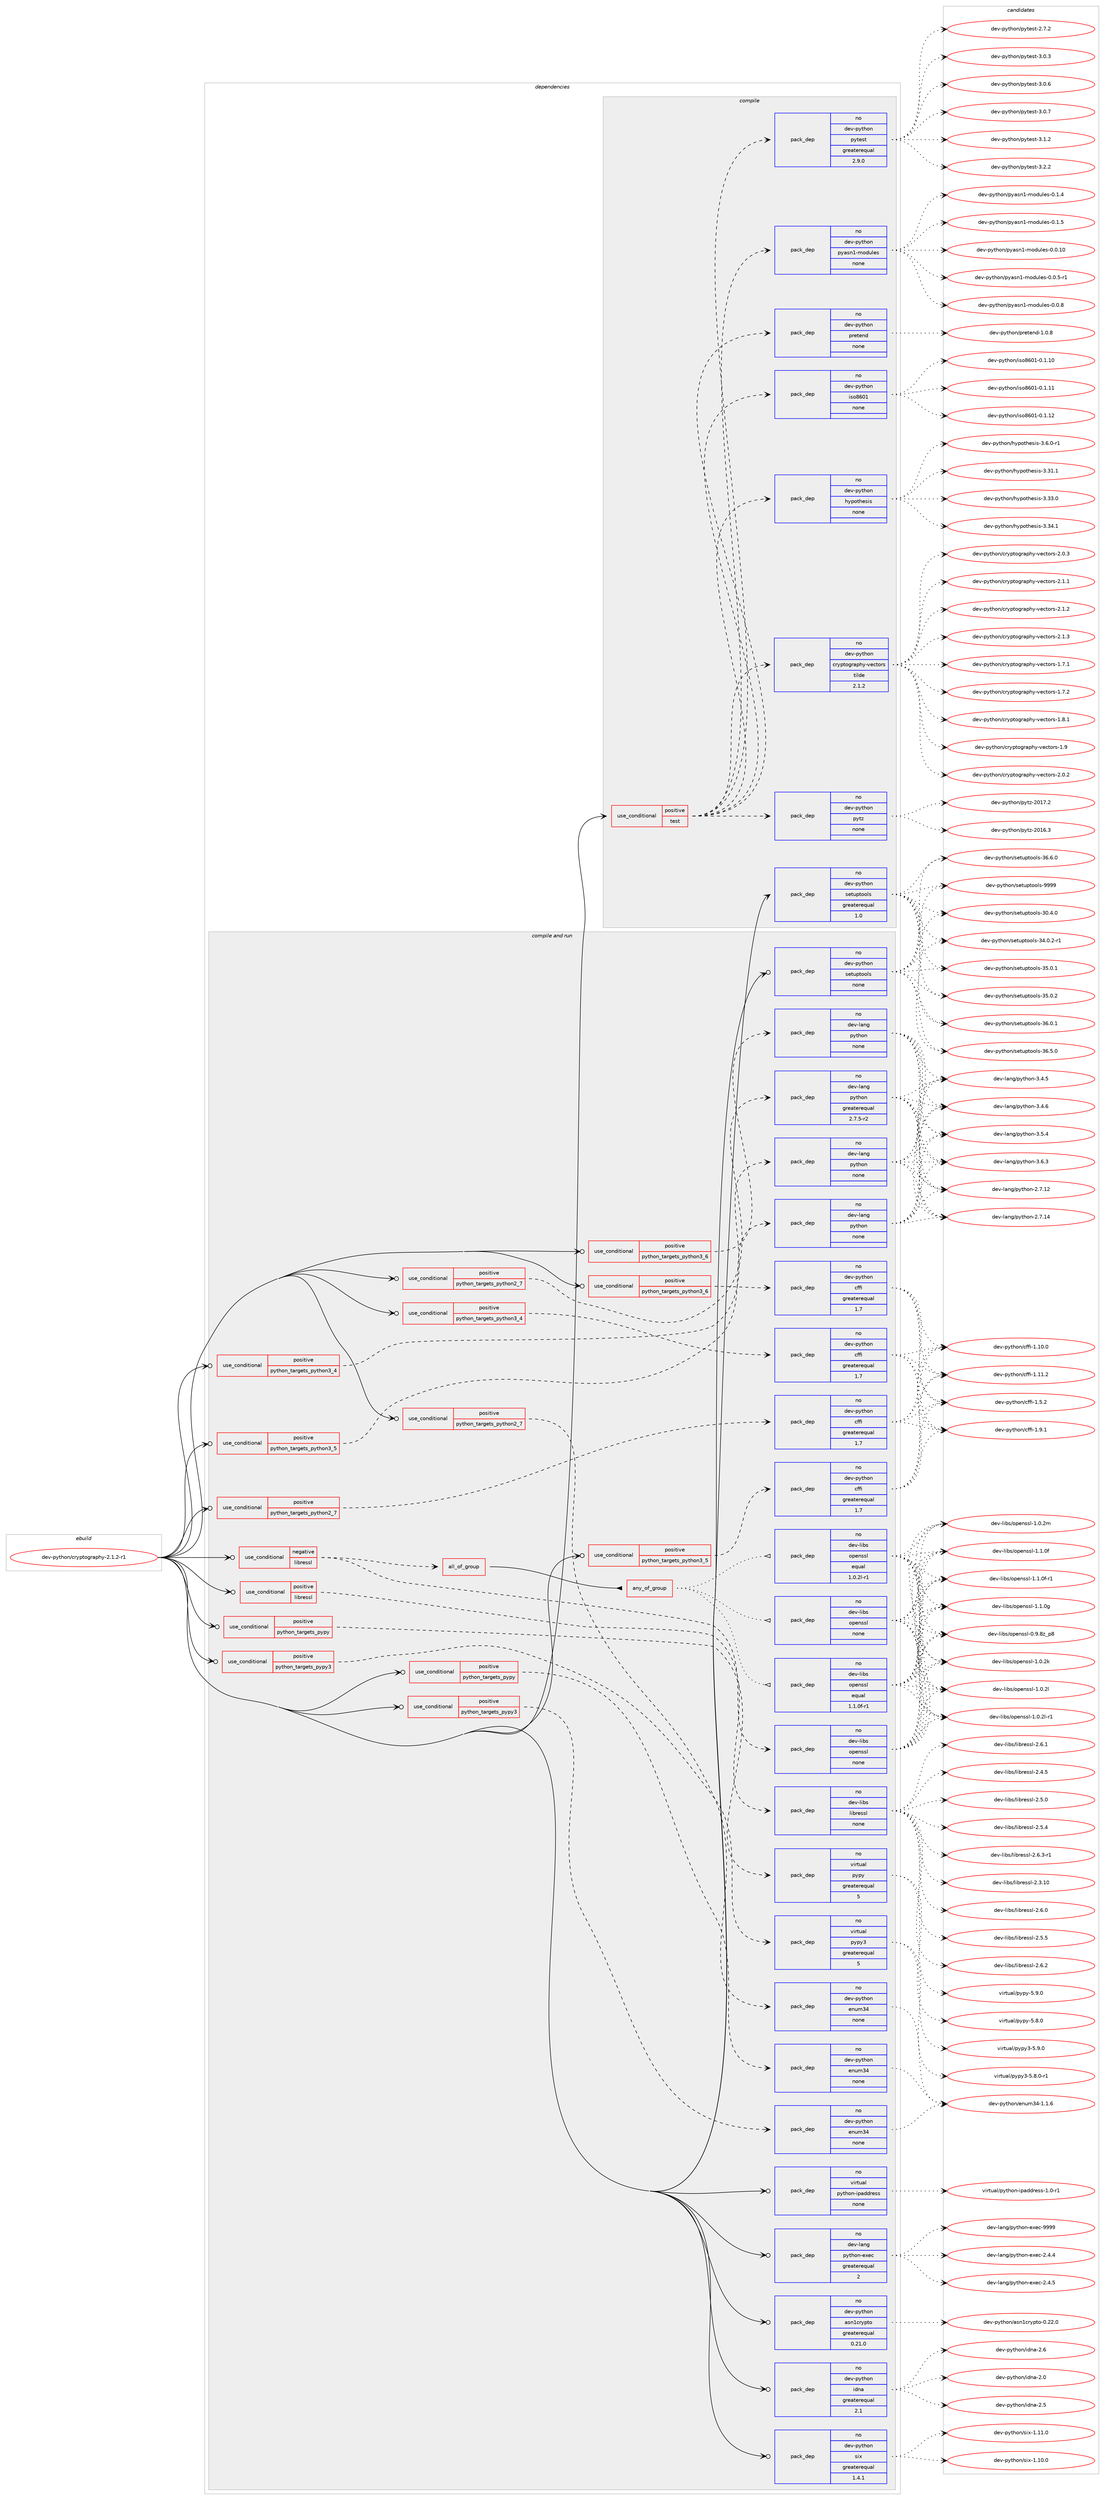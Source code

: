 digraph prolog {

# *************
# Graph options
# *************

newrank=true;
concentrate=true;
compound=true;
graph [rankdir=LR,fontname=Helvetica,fontsize=10,ranksep=1.5];#, ranksep=2.5, nodesep=0.2];
edge  [arrowhead=vee];
node  [fontname=Helvetica,fontsize=10];

# **********
# The ebuild
# **********

subgraph cluster_leftcol {
color=gray;
rank=same;
label=<<i>ebuild</i>>;
id [label="dev-python/cryptography-2.1.2-r1", color=red, width=4, href="../dev-python/cryptography-2.1.2-r1.svg"];
}

# ****************
# The dependencies
# ****************

subgraph cluster_midcol {
color=gray;
label=<<i>dependencies</i>>;
subgraph cluster_compile {
fillcolor="#eeeeee";
style=filled;
label=<<i>compile</i>>;
subgraph cond31151 {
dependency152069 [label=<<TABLE BORDER="0" CELLBORDER="1" CELLSPACING="0" CELLPADDING="4"><TR><TD ROWSPAN="3" CELLPADDING="10">use_conditional</TD></TR><TR><TD>positive</TD></TR><TR><TD>test</TD></TR></TABLE>>, shape=none, color=red];
subgraph pack117092 {
dependency152070 [label=<<TABLE BORDER="0" CELLBORDER="1" CELLSPACING="0" CELLPADDING="4" WIDTH="220"><TR><TD ROWSPAN="6" CELLPADDING="30">pack_dep</TD></TR><TR><TD WIDTH="110">no</TD></TR><TR><TD>dev-python</TD></TR><TR><TD>cryptography-vectors</TD></TR><TR><TD>tilde</TD></TR><TR><TD>2.1.2</TD></TR></TABLE>>, shape=none, color=blue];
}
dependency152069:e -> dependency152070:w [weight=20,style="dashed",arrowhead="vee"];
subgraph pack117093 {
dependency152071 [label=<<TABLE BORDER="0" CELLBORDER="1" CELLSPACING="0" CELLPADDING="4" WIDTH="220"><TR><TD ROWSPAN="6" CELLPADDING="30">pack_dep</TD></TR><TR><TD WIDTH="110">no</TD></TR><TR><TD>dev-python</TD></TR><TR><TD>hypothesis</TD></TR><TR><TD>none</TD></TR><TR><TD></TD></TR></TABLE>>, shape=none, color=blue];
}
dependency152069:e -> dependency152071:w [weight=20,style="dashed",arrowhead="vee"];
subgraph pack117094 {
dependency152072 [label=<<TABLE BORDER="0" CELLBORDER="1" CELLSPACING="0" CELLPADDING="4" WIDTH="220"><TR><TD ROWSPAN="6" CELLPADDING="30">pack_dep</TD></TR><TR><TD WIDTH="110">no</TD></TR><TR><TD>dev-python</TD></TR><TR><TD>iso8601</TD></TR><TR><TD>none</TD></TR><TR><TD></TD></TR></TABLE>>, shape=none, color=blue];
}
dependency152069:e -> dependency152072:w [weight=20,style="dashed",arrowhead="vee"];
subgraph pack117095 {
dependency152073 [label=<<TABLE BORDER="0" CELLBORDER="1" CELLSPACING="0" CELLPADDING="4" WIDTH="220"><TR><TD ROWSPAN="6" CELLPADDING="30">pack_dep</TD></TR><TR><TD WIDTH="110">no</TD></TR><TR><TD>dev-python</TD></TR><TR><TD>pretend</TD></TR><TR><TD>none</TD></TR><TR><TD></TD></TR></TABLE>>, shape=none, color=blue];
}
dependency152069:e -> dependency152073:w [weight=20,style="dashed",arrowhead="vee"];
subgraph pack117096 {
dependency152074 [label=<<TABLE BORDER="0" CELLBORDER="1" CELLSPACING="0" CELLPADDING="4" WIDTH="220"><TR><TD ROWSPAN="6" CELLPADDING="30">pack_dep</TD></TR><TR><TD WIDTH="110">no</TD></TR><TR><TD>dev-python</TD></TR><TR><TD>pyasn1-modules</TD></TR><TR><TD>none</TD></TR><TR><TD></TD></TR></TABLE>>, shape=none, color=blue];
}
dependency152069:e -> dependency152074:w [weight=20,style="dashed",arrowhead="vee"];
subgraph pack117097 {
dependency152075 [label=<<TABLE BORDER="0" CELLBORDER="1" CELLSPACING="0" CELLPADDING="4" WIDTH="220"><TR><TD ROWSPAN="6" CELLPADDING="30">pack_dep</TD></TR><TR><TD WIDTH="110">no</TD></TR><TR><TD>dev-python</TD></TR><TR><TD>pytest</TD></TR><TR><TD>greaterequal</TD></TR><TR><TD>2.9.0</TD></TR></TABLE>>, shape=none, color=blue];
}
dependency152069:e -> dependency152075:w [weight=20,style="dashed",arrowhead="vee"];
subgraph pack117098 {
dependency152076 [label=<<TABLE BORDER="0" CELLBORDER="1" CELLSPACING="0" CELLPADDING="4" WIDTH="220"><TR><TD ROWSPAN="6" CELLPADDING="30">pack_dep</TD></TR><TR><TD WIDTH="110">no</TD></TR><TR><TD>dev-python</TD></TR><TR><TD>pytz</TD></TR><TR><TD>none</TD></TR><TR><TD></TD></TR></TABLE>>, shape=none, color=blue];
}
dependency152069:e -> dependency152076:w [weight=20,style="dashed",arrowhead="vee"];
}
id:e -> dependency152069:w [weight=20,style="solid",arrowhead="vee"];
subgraph pack117099 {
dependency152077 [label=<<TABLE BORDER="0" CELLBORDER="1" CELLSPACING="0" CELLPADDING="4" WIDTH="220"><TR><TD ROWSPAN="6" CELLPADDING="30">pack_dep</TD></TR><TR><TD WIDTH="110">no</TD></TR><TR><TD>dev-python</TD></TR><TR><TD>setuptools</TD></TR><TR><TD>greaterequal</TD></TR><TR><TD>1.0</TD></TR></TABLE>>, shape=none, color=blue];
}
id:e -> dependency152077:w [weight=20,style="solid",arrowhead="vee"];
}
subgraph cluster_compileandrun {
fillcolor="#eeeeee";
style=filled;
label=<<i>compile and run</i>>;
subgraph cond31152 {
dependency152078 [label=<<TABLE BORDER="0" CELLBORDER="1" CELLSPACING="0" CELLPADDING="4"><TR><TD ROWSPAN="3" CELLPADDING="10">use_conditional</TD></TR><TR><TD>negative</TD></TR><TR><TD>libressl</TD></TR></TABLE>>, shape=none, color=red];
subgraph pack117100 {
dependency152079 [label=<<TABLE BORDER="0" CELLBORDER="1" CELLSPACING="0" CELLPADDING="4" WIDTH="220"><TR><TD ROWSPAN="6" CELLPADDING="30">pack_dep</TD></TR><TR><TD WIDTH="110">no</TD></TR><TR><TD>dev-libs</TD></TR><TR><TD>openssl</TD></TR><TR><TD>none</TD></TR><TR><TD></TD></TR></TABLE>>, shape=none, color=blue];
}
dependency152078:e -> dependency152079:w [weight=20,style="dashed",arrowhead="vee"];
subgraph all41 {
dependency152080 [label=<<TABLE BORDER="0" CELLBORDER="1" CELLSPACING="0" CELLPADDING="4"><TR><TD CELLPADDING="10">all_of_group</TD></TR></TABLE>>, shape=none, color=red];subgraph any3788 {
dependency152081 [label=<<TABLE BORDER="0" CELLBORDER="1" CELLSPACING="0" CELLPADDING="4"><TR><TD CELLPADDING="10">any_of_group</TD></TR></TABLE>>, shape=none, color=red];subgraph pack117101 {
dependency152082 [label=<<TABLE BORDER="0" CELLBORDER="1" CELLSPACING="0" CELLPADDING="4" WIDTH="220"><TR><TD ROWSPAN="6" CELLPADDING="30">pack_dep</TD></TR><TR><TD WIDTH="110">no</TD></TR><TR><TD>dev-libs</TD></TR><TR><TD>openssl</TD></TR><TR><TD>none</TD></TR><TR><TD></TD></TR></TABLE>>, shape=none, color=blue];
}
dependency152081:e -> dependency152082:w [weight=20,style="dotted",arrowhead="oinv"];
subgraph pack117102 {
dependency152083 [label=<<TABLE BORDER="0" CELLBORDER="1" CELLSPACING="0" CELLPADDING="4" WIDTH="220"><TR><TD ROWSPAN="6" CELLPADDING="30">pack_dep</TD></TR><TR><TD WIDTH="110">no</TD></TR><TR><TD>dev-libs</TD></TR><TR><TD>openssl</TD></TR><TR><TD>equal</TD></TR><TR><TD>1.0.2l-r1</TD></TR></TABLE>>, shape=none, color=blue];
}
dependency152081:e -> dependency152083:w [weight=20,style="dotted",arrowhead="oinv"];
subgraph pack117103 {
dependency152084 [label=<<TABLE BORDER="0" CELLBORDER="1" CELLSPACING="0" CELLPADDING="4" WIDTH="220"><TR><TD ROWSPAN="6" CELLPADDING="30">pack_dep</TD></TR><TR><TD WIDTH="110">no</TD></TR><TR><TD>dev-libs</TD></TR><TR><TD>openssl</TD></TR><TR><TD>equal</TD></TR><TR><TD>1.1.0f-r1</TD></TR></TABLE>>, shape=none, color=blue];
}
dependency152081:e -> dependency152084:w [weight=20,style="dotted",arrowhead="oinv"];
}
dependency152080:e -> dependency152081:w [weight=20,style="solid",arrowhead="inv"];
}
dependency152078:e -> dependency152080:w [weight=20,style="dashed",arrowhead="vee"];
}
id:e -> dependency152078:w [weight=20,style="solid",arrowhead="odotvee"];
subgraph cond31153 {
dependency152085 [label=<<TABLE BORDER="0" CELLBORDER="1" CELLSPACING="0" CELLPADDING="4"><TR><TD ROWSPAN="3" CELLPADDING="10">use_conditional</TD></TR><TR><TD>positive</TD></TR><TR><TD>libressl</TD></TR></TABLE>>, shape=none, color=red];
subgraph pack117104 {
dependency152086 [label=<<TABLE BORDER="0" CELLBORDER="1" CELLSPACING="0" CELLPADDING="4" WIDTH="220"><TR><TD ROWSPAN="6" CELLPADDING="30">pack_dep</TD></TR><TR><TD WIDTH="110">no</TD></TR><TR><TD>dev-libs</TD></TR><TR><TD>libressl</TD></TR><TR><TD>none</TD></TR><TR><TD></TD></TR></TABLE>>, shape=none, color=blue];
}
dependency152085:e -> dependency152086:w [weight=20,style="dashed",arrowhead="vee"];
}
id:e -> dependency152085:w [weight=20,style="solid",arrowhead="odotvee"];
subgraph cond31154 {
dependency152087 [label=<<TABLE BORDER="0" CELLBORDER="1" CELLSPACING="0" CELLPADDING="4"><TR><TD ROWSPAN="3" CELLPADDING="10">use_conditional</TD></TR><TR><TD>positive</TD></TR><TR><TD>python_targets_pypy</TD></TR></TABLE>>, shape=none, color=red];
subgraph pack117105 {
dependency152088 [label=<<TABLE BORDER="0" CELLBORDER="1" CELLSPACING="0" CELLPADDING="4" WIDTH="220"><TR><TD ROWSPAN="6" CELLPADDING="30">pack_dep</TD></TR><TR><TD WIDTH="110">no</TD></TR><TR><TD>dev-python</TD></TR><TR><TD>enum34</TD></TR><TR><TD>none</TD></TR><TR><TD></TD></TR></TABLE>>, shape=none, color=blue];
}
dependency152087:e -> dependency152088:w [weight=20,style="dashed",arrowhead="vee"];
}
id:e -> dependency152087:w [weight=20,style="solid",arrowhead="odotvee"];
subgraph cond31155 {
dependency152089 [label=<<TABLE BORDER="0" CELLBORDER="1" CELLSPACING="0" CELLPADDING="4"><TR><TD ROWSPAN="3" CELLPADDING="10">use_conditional</TD></TR><TR><TD>positive</TD></TR><TR><TD>python_targets_pypy</TD></TR></TABLE>>, shape=none, color=red];
subgraph pack117106 {
dependency152090 [label=<<TABLE BORDER="0" CELLBORDER="1" CELLSPACING="0" CELLPADDING="4" WIDTH="220"><TR><TD ROWSPAN="6" CELLPADDING="30">pack_dep</TD></TR><TR><TD WIDTH="110">no</TD></TR><TR><TD>virtual</TD></TR><TR><TD>pypy</TD></TR><TR><TD>greaterequal</TD></TR><TR><TD>5</TD></TR></TABLE>>, shape=none, color=blue];
}
dependency152089:e -> dependency152090:w [weight=20,style="dashed",arrowhead="vee"];
}
id:e -> dependency152089:w [weight=20,style="solid",arrowhead="odotvee"];
subgraph cond31156 {
dependency152091 [label=<<TABLE BORDER="0" CELLBORDER="1" CELLSPACING="0" CELLPADDING="4"><TR><TD ROWSPAN="3" CELLPADDING="10">use_conditional</TD></TR><TR><TD>positive</TD></TR><TR><TD>python_targets_pypy3</TD></TR></TABLE>>, shape=none, color=red];
subgraph pack117107 {
dependency152092 [label=<<TABLE BORDER="0" CELLBORDER="1" CELLSPACING="0" CELLPADDING="4" WIDTH="220"><TR><TD ROWSPAN="6" CELLPADDING="30">pack_dep</TD></TR><TR><TD WIDTH="110">no</TD></TR><TR><TD>dev-python</TD></TR><TR><TD>enum34</TD></TR><TR><TD>none</TD></TR><TR><TD></TD></TR></TABLE>>, shape=none, color=blue];
}
dependency152091:e -> dependency152092:w [weight=20,style="dashed",arrowhead="vee"];
}
id:e -> dependency152091:w [weight=20,style="solid",arrowhead="odotvee"];
subgraph cond31157 {
dependency152093 [label=<<TABLE BORDER="0" CELLBORDER="1" CELLSPACING="0" CELLPADDING="4"><TR><TD ROWSPAN="3" CELLPADDING="10">use_conditional</TD></TR><TR><TD>positive</TD></TR><TR><TD>python_targets_pypy3</TD></TR></TABLE>>, shape=none, color=red];
subgraph pack117108 {
dependency152094 [label=<<TABLE BORDER="0" CELLBORDER="1" CELLSPACING="0" CELLPADDING="4" WIDTH="220"><TR><TD ROWSPAN="6" CELLPADDING="30">pack_dep</TD></TR><TR><TD WIDTH="110">no</TD></TR><TR><TD>virtual</TD></TR><TR><TD>pypy3</TD></TR><TR><TD>greaterequal</TD></TR><TR><TD>5</TD></TR></TABLE>>, shape=none, color=blue];
}
dependency152093:e -> dependency152094:w [weight=20,style="dashed",arrowhead="vee"];
}
id:e -> dependency152093:w [weight=20,style="solid",arrowhead="odotvee"];
subgraph cond31158 {
dependency152095 [label=<<TABLE BORDER="0" CELLBORDER="1" CELLSPACING="0" CELLPADDING="4"><TR><TD ROWSPAN="3" CELLPADDING="10">use_conditional</TD></TR><TR><TD>positive</TD></TR><TR><TD>python_targets_python2_7</TD></TR></TABLE>>, shape=none, color=red];
subgraph pack117109 {
dependency152096 [label=<<TABLE BORDER="0" CELLBORDER="1" CELLSPACING="0" CELLPADDING="4" WIDTH="220"><TR><TD ROWSPAN="6" CELLPADDING="30">pack_dep</TD></TR><TR><TD WIDTH="110">no</TD></TR><TR><TD>dev-lang</TD></TR><TR><TD>python</TD></TR><TR><TD>greaterequal</TD></TR><TR><TD>2.7.5-r2</TD></TR></TABLE>>, shape=none, color=blue];
}
dependency152095:e -> dependency152096:w [weight=20,style="dashed",arrowhead="vee"];
}
id:e -> dependency152095:w [weight=20,style="solid",arrowhead="odotvee"];
subgraph cond31159 {
dependency152097 [label=<<TABLE BORDER="0" CELLBORDER="1" CELLSPACING="0" CELLPADDING="4"><TR><TD ROWSPAN="3" CELLPADDING="10">use_conditional</TD></TR><TR><TD>positive</TD></TR><TR><TD>python_targets_python2_7</TD></TR></TABLE>>, shape=none, color=red];
subgraph pack117110 {
dependency152098 [label=<<TABLE BORDER="0" CELLBORDER="1" CELLSPACING="0" CELLPADDING="4" WIDTH="220"><TR><TD ROWSPAN="6" CELLPADDING="30">pack_dep</TD></TR><TR><TD WIDTH="110">no</TD></TR><TR><TD>dev-python</TD></TR><TR><TD>cffi</TD></TR><TR><TD>greaterequal</TD></TR><TR><TD>1.7</TD></TR></TABLE>>, shape=none, color=blue];
}
dependency152097:e -> dependency152098:w [weight=20,style="dashed",arrowhead="vee"];
}
id:e -> dependency152097:w [weight=20,style="solid",arrowhead="odotvee"];
subgraph cond31160 {
dependency152099 [label=<<TABLE BORDER="0" CELLBORDER="1" CELLSPACING="0" CELLPADDING="4"><TR><TD ROWSPAN="3" CELLPADDING="10">use_conditional</TD></TR><TR><TD>positive</TD></TR><TR><TD>python_targets_python2_7</TD></TR></TABLE>>, shape=none, color=red];
subgraph pack117111 {
dependency152100 [label=<<TABLE BORDER="0" CELLBORDER="1" CELLSPACING="0" CELLPADDING="4" WIDTH="220"><TR><TD ROWSPAN="6" CELLPADDING="30">pack_dep</TD></TR><TR><TD WIDTH="110">no</TD></TR><TR><TD>dev-python</TD></TR><TR><TD>enum34</TD></TR><TR><TD>none</TD></TR><TR><TD></TD></TR></TABLE>>, shape=none, color=blue];
}
dependency152099:e -> dependency152100:w [weight=20,style="dashed",arrowhead="vee"];
}
id:e -> dependency152099:w [weight=20,style="solid",arrowhead="odotvee"];
subgraph cond31161 {
dependency152101 [label=<<TABLE BORDER="0" CELLBORDER="1" CELLSPACING="0" CELLPADDING="4"><TR><TD ROWSPAN="3" CELLPADDING="10">use_conditional</TD></TR><TR><TD>positive</TD></TR><TR><TD>python_targets_python3_4</TD></TR></TABLE>>, shape=none, color=red];
subgraph pack117112 {
dependency152102 [label=<<TABLE BORDER="0" CELLBORDER="1" CELLSPACING="0" CELLPADDING="4" WIDTH="220"><TR><TD ROWSPAN="6" CELLPADDING="30">pack_dep</TD></TR><TR><TD WIDTH="110">no</TD></TR><TR><TD>dev-lang</TD></TR><TR><TD>python</TD></TR><TR><TD>none</TD></TR><TR><TD></TD></TR></TABLE>>, shape=none, color=blue];
}
dependency152101:e -> dependency152102:w [weight=20,style="dashed",arrowhead="vee"];
}
id:e -> dependency152101:w [weight=20,style="solid",arrowhead="odotvee"];
subgraph cond31162 {
dependency152103 [label=<<TABLE BORDER="0" CELLBORDER="1" CELLSPACING="0" CELLPADDING="4"><TR><TD ROWSPAN="3" CELLPADDING="10">use_conditional</TD></TR><TR><TD>positive</TD></TR><TR><TD>python_targets_python3_4</TD></TR></TABLE>>, shape=none, color=red];
subgraph pack117113 {
dependency152104 [label=<<TABLE BORDER="0" CELLBORDER="1" CELLSPACING="0" CELLPADDING="4" WIDTH="220"><TR><TD ROWSPAN="6" CELLPADDING="30">pack_dep</TD></TR><TR><TD WIDTH="110">no</TD></TR><TR><TD>dev-python</TD></TR><TR><TD>cffi</TD></TR><TR><TD>greaterequal</TD></TR><TR><TD>1.7</TD></TR></TABLE>>, shape=none, color=blue];
}
dependency152103:e -> dependency152104:w [weight=20,style="dashed",arrowhead="vee"];
}
id:e -> dependency152103:w [weight=20,style="solid",arrowhead="odotvee"];
subgraph cond31163 {
dependency152105 [label=<<TABLE BORDER="0" CELLBORDER="1" CELLSPACING="0" CELLPADDING="4"><TR><TD ROWSPAN="3" CELLPADDING="10">use_conditional</TD></TR><TR><TD>positive</TD></TR><TR><TD>python_targets_python3_5</TD></TR></TABLE>>, shape=none, color=red];
subgraph pack117114 {
dependency152106 [label=<<TABLE BORDER="0" CELLBORDER="1" CELLSPACING="0" CELLPADDING="4" WIDTH="220"><TR><TD ROWSPAN="6" CELLPADDING="30">pack_dep</TD></TR><TR><TD WIDTH="110">no</TD></TR><TR><TD>dev-lang</TD></TR><TR><TD>python</TD></TR><TR><TD>none</TD></TR><TR><TD></TD></TR></TABLE>>, shape=none, color=blue];
}
dependency152105:e -> dependency152106:w [weight=20,style="dashed",arrowhead="vee"];
}
id:e -> dependency152105:w [weight=20,style="solid",arrowhead="odotvee"];
subgraph cond31164 {
dependency152107 [label=<<TABLE BORDER="0" CELLBORDER="1" CELLSPACING="0" CELLPADDING="4"><TR><TD ROWSPAN="3" CELLPADDING="10">use_conditional</TD></TR><TR><TD>positive</TD></TR><TR><TD>python_targets_python3_5</TD></TR></TABLE>>, shape=none, color=red];
subgraph pack117115 {
dependency152108 [label=<<TABLE BORDER="0" CELLBORDER="1" CELLSPACING="0" CELLPADDING="4" WIDTH="220"><TR><TD ROWSPAN="6" CELLPADDING="30">pack_dep</TD></TR><TR><TD WIDTH="110">no</TD></TR><TR><TD>dev-python</TD></TR><TR><TD>cffi</TD></TR><TR><TD>greaterequal</TD></TR><TR><TD>1.7</TD></TR></TABLE>>, shape=none, color=blue];
}
dependency152107:e -> dependency152108:w [weight=20,style="dashed",arrowhead="vee"];
}
id:e -> dependency152107:w [weight=20,style="solid",arrowhead="odotvee"];
subgraph cond31165 {
dependency152109 [label=<<TABLE BORDER="0" CELLBORDER="1" CELLSPACING="0" CELLPADDING="4"><TR><TD ROWSPAN="3" CELLPADDING="10">use_conditional</TD></TR><TR><TD>positive</TD></TR><TR><TD>python_targets_python3_6</TD></TR></TABLE>>, shape=none, color=red];
subgraph pack117116 {
dependency152110 [label=<<TABLE BORDER="0" CELLBORDER="1" CELLSPACING="0" CELLPADDING="4" WIDTH="220"><TR><TD ROWSPAN="6" CELLPADDING="30">pack_dep</TD></TR><TR><TD WIDTH="110">no</TD></TR><TR><TD>dev-lang</TD></TR><TR><TD>python</TD></TR><TR><TD>none</TD></TR><TR><TD></TD></TR></TABLE>>, shape=none, color=blue];
}
dependency152109:e -> dependency152110:w [weight=20,style="dashed",arrowhead="vee"];
}
id:e -> dependency152109:w [weight=20,style="solid",arrowhead="odotvee"];
subgraph cond31166 {
dependency152111 [label=<<TABLE BORDER="0" CELLBORDER="1" CELLSPACING="0" CELLPADDING="4"><TR><TD ROWSPAN="3" CELLPADDING="10">use_conditional</TD></TR><TR><TD>positive</TD></TR><TR><TD>python_targets_python3_6</TD></TR></TABLE>>, shape=none, color=red];
subgraph pack117117 {
dependency152112 [label=<<TABLE BORDER="0" CELLBORDER="1" CELLSPACING="0" CELLPADDING="4" WIDTH="220"><TR><TD ROWSPAN="6" CELLPADDING="30">pack_dep</TD></TR><TR><TD WIDTH="110">no</TD></TR><TR><TD>dev-python</TD></TR><TR><TD>cffi</TD></TR><TR><TD>greaterequal</TD></TR><TR><TD>1.7</TD></TR></TABLE>>, shape=none, color=blue];
}
dependency152111:e -> dependency152112:w [weight=20,style="dashed",arrowhead="vee"];
}
id:e -> dependency152111:w [weight=20,style="solid",arrowhead="odotvee"];
subgraph pack117118 {
dependency152113 [label=<<TABLE BORDER="0" CELLBORDER="1" CELLSPACING="0" CELLPADDING="4" WIDTH="220"><TR><TD ROWSPAN="6" CELLPADDING="30">pack_dep</TD></TR><TR><TD WIDTH="110">no</TD></TR><TR><TD>dev-lang</TD></TR><TR><TD>python-exec</TD></TR><TR><TD>greaterequal</TD></TR><TR><TD>2</TD></TR></TABLE>>, shape=none, color=blue];
}
id:e -> dependency152113:w [weight=20,style="solid",arrowhead="odotvee"];
subgraph pack117119 {
dependency152114 [label=<<TABLE BORDER="0" CELLBORDER="1" CELLSPACING="0" CELLPADDING="4" WIDTH="220"><TR><TD ROWSPAN="6" CELLPADDING="30">pack_dep</TD></TR><TR><TD WIDTH="110">no</TD></TR><TR><TD>dev-python</TD></TR><TR><TD>asn1crypto</TD></TR><TR><TD>greaterequal</TD></TR><TR><TD>0.21.0</TD></TR></TABLE>>, shape=none, color=blue];
}
id:e -> dependency152114:w [weight=20,style="solid",arrowhead="odotvee"];
subgraph pack117120 {
dependency152115 [label=<<TABLE BORDER="0" CELLBORDER="1" CELLSPACING="0" CELLPADDING="4" WIDTH="220"><TR><TD ROWSPAN="6" CELLPADDING="30">pack_dep</TD></TR><TR><TD WIDTH="110">no</TD></TR><TR><TD>dev-python</TD></TR><TR><TD>idna</TD></TR><TR><TD>greaterequal</TD></TR><TR><TD>2.1</TD></TR></TABLE>>, shape=none, color=blue];
}
id:e -> dependency152115:w [weight=20,style="solid",arrowhead="odotvee"];
subgraph pack117121 {
dependency152116 [label=<<TABLE BORDER="0" CELLBORDER="1" CELLSPACING="0" CELLPADDING="4" WIDTH="220"><TR><TD ROWSPAN="6" CELLPADDING="30">pack_dep</TD></TR><TR><TD WIDTH="110">no</TD></TR><TR><TD>dev-python</TD></TR><TR><TD>setuptools</TD></TR><TR><TD>none</TD></TR><TR><TD></TD></TR></TABLE>>, shape=none, color=blue];
}
id:e -> dependency152116:w [weight=20,style="solid",arrowhead="odotvee"];
subgraph pack117122 {
dependency152117 [label=<<TABLE BORDER="0" CELLBORDER="1" CELLSPACING="0" CELLPADDING="4" WIDTH="220"><TR><TD ROWSPAN="6" CELLPADDING="30">pack_dep</TD></TR><TR><TD WIDTH="110">no</TD></TR><TR><TD>dev-python</TD></TR><TR><TD>six</TD></TR><TR><TD>greaterequal</TD></TR><TR><TD>1.4.1</TD></TR></TABLE>>, shape=none, color=blue];
}
id:e -> dependency152117:w [weight=20,style="solid",arrowhead="odotvee"];
subgraph pack117123 {
dependency152118 [label=<<TABLE BORDER="0" CELLBORDER="1" CELLSPACING="0" CELLPADDING="4" WIDTH="220"><TR><TD ROWSPAN="6" CELLPADDING="30">pack_dep</TD></TR><TR><TD WIDTH="110">no</TD></TR><TR><TD>virtual</TD></TR><TR><TD>python-ipaddress</TD></TR><TR><TD>none</TD></TR><TR><TD></TD></TR></TABLE>>, shape=none, color=blue];
}
id:e -> dependency152118:w [weight=20,style="solid",arrowhead="odotvee"];
}
subgraph cluster_run {
fillcolor="#eeeeee";
style=filled;
label=<<i>run</i>>;
}
}

# **************
# The candidates
# **************

subgraph cluster_choices {
rank=same;
color=gray;
label=<<i>candidates</i>>;

subgraph choice117092 {
color=black;
nodesep=1;
choice100101118451121211161041111104799114121112116111103114971121041214511810199116111114115454946554649 [label="dev-python/cryptography-vectors-1.7.1", color=red, width=4,href="../dev-python/cryptography-vectors-1.7.1.svg"];
choice100101118451121211161041111104799114121112116111103114971121041214511810199116111114115454946554650 [label="dev-python/cryptography-vectors-1.7.2", color=red, width=4,href="../dev-python/cryptography-vectors-1.7.2.svg"];
choice100101118451121211161041111104799114121112116111103114971121041214511810199116111114115454946564649 [label="dev-python/cryptography-vectors-1.8.1", color=red, width=4,href="../dev-python/cryptography-vectors-1.8.1.svg"];
choice10010111845112121116104111110479911412111211611110311497112104121451181019911611111411545494657 [label="dev-python/cryptography-vectors-1.9", color=red, width=4,href="../dev-python/cryptography-vectors-1.9.svg"];
choice100101118451121211161041111104799114121112116111103114971121041214511810199116111114115455046484650 [label="dev-python/cryptography-vectors-2.0.2", color=red, width=4,href="../dev-python/cryptography-vectors-2.0.2.svg"];
choice100101118451121211161041111104799114121112116111103114971121041214511810199116111114115455046484651 [label="dev-python/cryptography-vectors-2.0.3", color=red, width=4,href="../dev-python/cryptography-vectors-2.0.3.svg"];
choice100101118451121211161041111104799114121112116111103114971121041214511810199116111114115455046494649 [label="dev-python/cryptography-vectors-2.1.1", color=red, width=4,href="../dev-python/cryptography-vectors-2.1.1.svg"];
choice100101118451121211161041111104799114121112116111103114971121041214511810199116111114115455046494650 [label="dev-python/cryptography-vectors-2.1.2", color=red, width=4,href="../dev-python/cryptography-vectors-2.1.2.svg"];
choice100101118451121211161041111104799114121112116111103114971121041214511810199116111114115455046494651 [label="dev-python/cryptography-vectors-2.1.3", color=red, width=4,href="../dev-python/cryptography-vectors-2.1.3.svg"];
dependency152070:e -> choice100101118451121211161041111104799114121112116111103114971121041214511810199116111114115454946554649:w [style=dotted,weight="100"];
dependency152070:e -> choice100101118451121211161041111104799114121112116111103114971121041214511810199116111114115454946554650:w [style=dotted,weight="100"];
dependency152070:e -> choice100101118451121211161041111104799114121112116111103114971121041214511810199116111114115454946564649:w [style=dotted,weight="100"];
dependency152070:e -> choice10010111845112121116104111110479911412111211611110311497112104121451181019911611111411545494657:w [style=dotted,weight="100"];
dependency152070:e -> choice100101118451121211161041111104799114121112116111103114971121041214511810199116111114115455046484650:w [style=dotted,weight="100"];
dependency152070:e -> choice100101118451121211161041111104799114121112116111103114971121041214511810199116111114115455046484651:w [style=dotted,weight="100"];
dependency152070:e -> choice100101118451121211161041111104799114121112116111103114971121041214511810199116111114115455046494649:w [style=dotted,weight="100"];
dependency152070:e -> choice100101118451121211161041111104799114121112116111103114971121041214511810199116111114115455046494650:w [style=dotted,weight="100"];
dependency152070:e -> choice100101118451121211161041111104799114121112116111103114971121041214511810199116111114115455046494651:w [style=dotted,weight="100"];
}
subgraph choice117093 {
color=black;
nodesep=1;
choice100101118451121211161041111104710412111211111610410111510511545514651494649 [label="dev-python/hypothesis-3.31.1", color=red, width=4,href="../dev-python/hypothesis-3.31.1.svg"];
choice100101118451121211161041111104710412111211111610410111510511545514651514648 [label="dev-python/hypothesis-3.33.0", color=red, width=4,href="../dev-python/hypothesis-3.33.0.svg"];
choice100101118451121211161041111104710412111211111610410111510511545514651524649 [label="dev-python/hypothesis-3.34.1", color=red, width=4,href="../dev-python/hypothesis-3.34.1.svg"];
choice10010111845112121116104111110471041211121111161041011151051154551465446484511449 [label="dev-python/hypothesis-3.6.0-r1", color=red, width=4,href="../dev-python/hypothesis-3.6.0-r1.svg"];
dependency152071:e -> choice100101118451121211161041111104710412111211111610410111510511545514651494649:w [style=dotted,weight="100"];
dependency152071:e -> choice100101118451121211161041111104710412111211111610410111510511545514651514648:w [style=dotted,weight="100"];
dependency152071:e -> choice100101118451121211161041111104710412111211111610410111510511545514651524649:w [style=dotted,weight="100"];
dependency152071:e -> choice10010111845112121116104111110471041211121111161041011151051154551465446484511449:w [style=dotted,weight="100"];
}
subgraph choice117094 {
color=black;
nodesep=1;
choice10010111845112121116104111110471051151115654484945484649464948 [label="dev-python/iso8601-0.1.10", color=red, width=4,href="../dev-python/iso8601-0.1.10.svg"];
choice10010111845112121116104111110471051151115654484945484649464949 [label="dev-python/iso8601-0.1.11", color=red, width=4,href="../dev-python/iso8601-0.1.11.svg"];
choice10010111845112121116104111110471051151115654484945484649464950 [label="dev-python/iso8601-0.1.12", color=red, width=4,href="../dev-python/iso8601-0.1.12.svg"];
dependency152072:e -> choice10010111845112121116104111110471051151115654484945484649464948:w [style=dotted,weight="100"];
dependency152072:e -> choice10010111845112121116104111110471051151115654484945484649464949:w [style=dotted,weight="100"];
dependency152072:e -> choice10010111845112121116104111110471051151115654484945484649464950:w [style=dotted,weight="100"];
}
subgraph choice117095 {
color=black;
nodesep=1;
choice1001011184511212111610411111047112114101116101110100454946484656 [label="dev-python/pretend-1.0.8", color=red, width=4,href="../dev-python/pretend-1.0.8.svg"];
dependency152073:e -> choice1001011184511212111610411111047112114101116101110100454946484656:w [style=dotted,weight="100"];
}
subgraph choice117096 {
color=black;
nodesep=1;
choice100101118451121211161041111104711212197115110494510911110011710810111545484648464948 [label="dev-python/pyasn1-modules-0.0.10", color=red, width=4,href="../dev-python/pyasn1-modules-0.0.10.svg"];
choice10010111845112121116104111110471121219711511049451091111001171081011154548464846534511449 [label="dev-python/pyasn1-modules-0.0.5-r1", color=red, width=4,href="../dev-python/pyasn1-modules-0.0.5-r1.svg"];
choice1001011184511212111610411111047112121971151104945109111100117108101115454846484656 [label="dev-python/pyasn1-modules-0.0.8", color=red, width=4,href="../dev-python/pyasn1-modules-0.0.8.svg"];
choice1001011184511212111610411111047112121971151104945109111100117108101115454846494652 [label="dev-python/pyasn1-modules-0.1.4", color=red, width=4,href="../dev-python/pyasn1-modules-0.1.4.svg"];
choice1001011184511212111610411111047112121971151104945109111100117108101115454846494653 [label="dev-python/pyasn1-modules-0.1.5", color=red, width=4,href="../dev-python/pyasn1-modules-0.1.5.svg"];
dependency152074:e -> choice100101118451121211161041111104711212197115110494510911110011710810111545484648464948:w [style=dotted,weight="100"];
dependency152074:e -> choice10010111845112121116104111110471121219711511049451091111001171081011154548464846534511449:w [style=dotted,weight="100"];
dependency152074:e -> choice1001011184511212111610411111047112121971151104945109111100117108101115454846484656:w [style=dotted,weight="100"];
dependency152074:e -> choice1001011184511212111610411111047112121971151104945109111100117108101115454846494652:w [style=dotted,weight="100"];
dependency152074:e -> choice1001011184511212111610411111047112121971151104945109111100117108101115454846494653:w [style=dotted,weight="100"];
}
subgraph choice117097 {
color=black;
nodesep=1;
choice1001011184511212111610411111047112121116101115116455046554650 [label="dev-python/pytest-2.7.2", color=red, width=4,href="../dev-python/pytest-2.7.2.svg"];
choice1001011184511212111610411111047112121116101115116455146484651 [label="dev-python/pytest-3.0.3", color=red, width=4,href="../dev-python/pytest-3.0.3.svg"];
choice1001011184511212111610411111047112121116101115116455146484654 [label="dev-python/pytest-3.0.6", color=red, width=4,href="../dev-python/pytest-3.0.6.svg"];
choice1001011184511212111610411111047112121116101115116455146484655 [label="dev-python/pytest-3.0.7", color=red, width=4,href="../dev-python/pytest-3.0.7.svg"];
choice1001011184511212111610411111047112121116101115116455146494650 [label="dev-python/pytest-3.1.2", color=red, width=4,href="../dev-python/pytest-3.1.2.svg"];
choice1001011184511212111610411111047112121116101115116455146504650 [label="dev-python/pytest-3.2.2", color=red, width=4,href="../dev-python/pytest-3.2.2.svg"];
dependency152075:e -> choice1001011184511212111610411111047112121116101115116455046554650:w [style=dotted,weight="100"];
dependency152075:e -> choice1001011184511212111610411111047112121116101115116455146484651:w [style=dotted,weight="100"];
dependency152075:e -> choice1001011184511212111610411111047112121116101115116455146484654:w [style=dotted,weight="100"];
dependency152075:e -> choice1001011184511212111610411111047112121116101115116455146484655:w [style=dotted,weight="100"];
dependency152075:e -> choice1001011184511212111610411111047112121116101115116455146494650:w [style=dotted,weight="100"];
dependency152075:e -> choice1001011184511212111610411111047112121116101115116455146504650:w [style=dotted,weight="100"];
}
subgraph choice117098 {
color=black;
nodesep=1;
choice100101118451121211161041111104711212111612245504849544651 [label="dev-python/pytz-2016.3", color=red, width=4,href="../dev-python/pytz-2016.3.svg"];
choice100101118451121211161041111104711212111612245504849554650 [label="dev-python/pytz-2017.2", color=red, width=4,href="../dev-python/pytz-2017.2.svg"];
dependency152076:e -> choice100101118451121211161041111104711212111612245504849544651:w [style=dotted,weight="100"];
dependency152076:e -> choice100101118451121211161041111104711212111612245504849554650:w [style=dotted,weight="100"];
}
subgraph choice117099 {
color=black;
nodesep=1;
choice100101118451121211161041111104711510111611711211611111110811545514846524648 [label="dev-python/setuptools-30.4.0", color=red, width=4,href="../dev-python/setuptools-30.4.0.svg"];
choice1001011184511212111610411111047115101116117112116111111108115455152464846504511449 [label="dev-python/setuptools-34.0.2-r1", color=red, width=4,href="../dev-python/setuptools-34.0.2-r1.svg"];
choice100101118451121211161041111104711510111611711211611111110811545515346484649 [label="dev-python/setuptools-35.0.1", color=red, width=4,href="../dev-python/setuptools-35.0.1.svg"];
choice100101118451121211161041111104711510111611711211611111110811545515346484650 [label="dev-python/setuptools-35.0.2", color=red, width=4,href="../dev-python/setuptools-35.0.2.svg"];
choice100101118451121211161041111104711510111611711211611111110811545515446484649 [label="dev-python/setuptools-36.0.1", color=red, width=4,href="../dev-python/setuptools-36.0.1.svg"];
choice100101118451121211161041111104711510111611711211611111110811545515446534648 [label="dev-python/setuptools-36.5.0", color=red, width=4,href="../dev-python/setuptools-36.5.0.svg"];
choice100101118451121211161041111104711510111611711211611111110811545515446544648 [label="dev-python/setuptools-36.6.0", color=red, width=4,href="../dev-python/setuptools-36.6.0.svg"];
choice10010111845112121116104111110471151011161171121161111111081154557575757 [label="dev-python/setuptools-9999", color=red, width=4,href="../dev-python/setuptools-9999.svg"];
dependency152077:e -> choice100101118451121211161041111104711510111611711211611111110811545514846524648:w [style=dotted,weight="100"];
dependency152077:e -> choice1001011184511212111610411111047115101116117112116111111108115455152464846504511449:w [style=dotted,weight="100"];
dependency152077:e -> choice100101118451121211161041111104711510111611711211611111110811545515346484649:w [style=dotted,weight="100"];
dependency152077:e -> choice100101118451121211161041111104711510111611711211611111110811545515346484650:w [style=dotted,weight="100"];
dependency152077:e -> choice100101118451121211161041111104711510111611711211611111110811545515446484649:w [style=dotted,weight="100"];
dependency152077:e -> choice100101118451121211161041111104711510111611711211611111110811545515446534648:w [style=dotted,weight="100"];
dependency152077:e -> choice100101118451121211161041111104711510111611711211611111110811545515446544648:w [style=dotted,weight="100"];
dependency152077:e -> choice10010111845112121116104111110471151011161171121161111111081154557575757:w [style=dotted,weight="100"];
}
subgraph choice117100 {
color=black;
nodesep=1;
choice1001011184510810598115471111121011101151151084548465746561229511256 [label="dev-libs/openssl-0.9.8z_p8", color=red, width=4,href="../dev-libs/openssl-0.9.8z_p8.svg"];
choice100101118451081059811547111112101110115115108454946484650107 [label="dev-libs/openssl-1.0.2k", color=red, width=4,href="../dev-libs/openssl-1.0.2k.svg"];
choice100101118451081059811547111112101110115115108454946484650108 [label="dev-libs/openssl-1.0.2l", color=red, width=4,href="../dev-libs/openssl-1.0.2l.svg"];
choice1001011184510810598115471111121011101151151084549464846501084511449 [label="dev-libs/openssl-1.0.2l-r1", color=red, width=4,href="../dev-libs/openssl-1.0.2l-r1.svg"];
choice100101118451081059811547111112101110115115108454946484650109 [label="dev-libs/openssl-1.0.2m", color=red, width=4,href="../dev-libs/openssl-1.0.2m.svg"];
choice100101118451081059811547111112101110115115108454946494648102 [label="dev-libs/openssl-1.1.0f", color=red, width=4,href="../dev-libs/openssl-1.1.0f.svg"];
choice1001011184510810598115471111121011101151151084549464946481024511449 [label="dev-libs/openssl-1.1.0f-r1", color=red, width=4,href="../dev-libs/openssl-1.1.0f-r1.svg"];
choice100101118451081059811547111112101110115115108454946494648103 [label="dev-libs/openssl-1.1.0g", color=red, width=4,href="../dev-libs/openssl-1.1.0g.svg"];
dependency152079:e -> choice1001011184510810598115471111121011101151151084548465746561229511256:w [style=dotted,weight="100"];
dependency152079:e -> choice100101118451081059811547111112101110115115108454946484650107:w [style=dotted,weight="100"];
dependency152079:e -> choice100101118451081059811547111112101110115115108454946484650108:w [style=dotted,weight="100"];
dependency152079:e -> choice1001011184510810598115471111121011101151151084549464846501084511449:w [style=dotted,weight="100"];
dependency152079:e -> choice100101118451081059811547111112101110115115108454946484650109:w [style=dotted,weight="100"];
dependency152079:e -> choice100101118451081059811547111112101110115115108454946494648102:w [style=dotted,weight="100"];
dependency152079:e -> choice1001011184510810598115471111121011101151151084549464946481024511449:w [style=dotted,weight="100"];
dependency152079:e -> choice100101118451081059811547111112101110115115108454946494648103:w [style=dotted,weight="100"];
}
subgraph choice117101 {
color=black;
nodesep=1;
choice1001011184510810598115471111121011101151151084548465746561229511256 [label="dev-libs/openssl-0.9.8z_p8", color=red, width=4,href="../dev-libs/openssl-0.9.8z_p8.svg"];
choice100101118451081059811547111112101110115115108454946484650107 [label="dev-libs/openssl-1.0.2k", color=red, width=4,href="../dev-libs/openssl-1.0.2k.svg"];
choice100101118451081059811547111112101110115115108454946484650108 [label="dev-libs/openssl-1.0.2l", color=red, width=4,href="../dev-libs/openssl-1.0.2l.svg"];
choice1001011184510810598115471111121011101151151084549464846501084511449 [label="dev-libs/openssl-1.0.2l-r1", color=red, width=4,href="../dev-libs/openssl-1.0.2l-r1.svg"];
choice100101118451081059811547111112101110115115108454946484650109 [label="dev-libs/openssl-1.0.2m", color=red, width=4,href="../dev-libs/openssl-1.0.2m.svg"];
choice100101118451081059811547111112101110115115108454946494648102 [label="dev-libs/openssl-1.1.0f", color=red, width=4,href="../dev-libs/openssl-1.1.0f.svg"];
choice1001011184510810598115471111121011101151151084549464946481024511449 [label="dev-libs/openssl-1.1.0f-r1", color=red, width=4,href="../dev-libs/openssl-1.1.0f-r1.svg"];
choice100101118451081059811547111112101110115115108454946494648103 [label="dev-libs/openssl-1.1.0g", color=red, width=4,href="../dev-libs/openssl-1.1.0g.svg"];
dependency152082:e -> choice1001011184510810598115471111121011101151151084548465746561229511256:w [style=dotted,weight="100"];
dependency152082:e -> choice100101118451081059811547111112101110115115108454946484650107:w [style=dotted,weight="100"];
dependency152082:e -> choice100101118451081059811547111112101110115115108454946484650108:w [style=dotted,weight="100"];
dependency152082:e -> choice1001011184510810598115471111121011101151151084549464846501084511449:w [style=dotted,weight="100"];
dependency152082:e -> choice100101118451081059811547111112101110115115108454946484650109:w [style=dotted,weight="100"];
dependency152082:e -> choice100101118451081059811547111112101110115115108454946494648102:w [style=dotted,weight="100"];
dependency152082:e -> choice1001011184510810598115471111121011101151151084549464946481024511449:w [style=dotted,weight="100"];
dependency152082:e -> choice100101118451081059811547111112101110115115108454946494648103:w [style=dotted,weight="100"];
}
subgraph choice117102 {
color=black;
nodesep=1;
choice1001011184510810598115471111121011101151151084548465746561229511256 [label="dev-libs/openssl-0.9.8z_p8", color=red, width=4,href="../dev-libs/openssl-0.9.8z_p8.svg"];
choice100101118451081059811547111112101110115115108454946484650107 [label="dev-libs/openssl-1.0.2k", color=red, width=4,href="../dev-libs/openssl-1.0.2k.svg"];
choice100101118451081059811547111112101110115115108454946484650108 [label="dev-libs/openssl-1.0.2l", color=red, width=4,href="../dev-libs/openssl-1.0.2l.svg"];
choice1001011184510810598115471111121011101151151084549464846501084511449 [label="dev-libs/openssl-1.0.2l-r1", color=red, width=4,href="../dev-libs/openssl-1.0.2l-r1.svg"];
choice100101118451081059811547111112101110115115108454946484650109 [label="dev-libs/openssl-1.0.2m", color=red, width=4,href="../dev-libs/openssl-1.0.2m.svg"];
choice100101118451081059811547111112101110115115108454946494648102 [label="dev-libs/openssl-1.1.0f", color=red, width=4,href="../dev-libs/openssl-1.1.0f.svg"];
choice1001011184510810598115471111121011101151151084549464946481024511449 [label="dev-libs/openssl-1.1.0f-r1", color=red, width=4,href="../dev-libs/openssl-1.1.0f-r1.svg"];
choice100101118451081059811547111112101110115115108454946494648103 [label="dev-libs/openssl-1.1.0g", color=red, width=4,href="../dev-libs/openssl-1.1.0g.svg"];
dependency152083:e -> choice1001011184510810598115471111121011101151151084548465746561229511256:w [style=dotted,weight="100"];
dependency152083:e -> choice100101118451081059811547111112101110115115108454946484650107:w [style=dotted,weight="100"];
dependency152083:e -> choice100101118451081059811547111112101110115115108454946484650108:w [style=dotted,weight="100"];
dependency152083:e -> choice1001011184510810598115471111121011101151151084549464846501084511449:w [style=dotted,weight="100"];
dependency152083:e -> choice100101118451081059811547111112101110115115108454946484650109:w [style=dotted,weight="100"];
dependency152083:e -> choice100101118451081059811547111112101110115115108454946494648102:w [style=dotted,weight="100"];
dependency152083:e -> choice1001011184510810598115471111121011101151151084549464946481024511449:w [style=dotted,weight="100"];
dependency152083:e -> choice100101118451081059811547111112101110115115108454946494648103:w [style=dotted,weight="100"];
}
subgraph choice117103 {
color=black;
nodesep=1;
choice1001011184510810598115471111121011101151151084548465746561229511256 [label="dev-libs/openssl-0.9.8z_p8", color=red, width=4,href="../dev-libs/openssl-0.9.8z_p8.svg"];
choice100101118451081059811547111112101110115115108454946484650107 [label="dev-libs/openssl-1.0.2k", color=red, width=4,href="../dev-libs/openssl-1.0.2k.svg"];
choice100101118451081059811547111112101110115115108454946484650108 [label="dev-libs/openssl-1.0.2l", color=red, width=4,href="../dev-libs/openssl-1.0.2l.svg"];
choice1001011184510810598115471111121011101151151084549464846501084511449 [label="dev-libs/openssl-1.0.2l-r1", color=red, width=4,href="../dev-libs/openssl-1.0.2l-r1.svg"];
choice100101118451081059811547111112101110115115108454946484650109 [label="dev-libs/openssl-1.0.2m", color=red, width=4,href="../dev-libs/openssl-1.0.2m.svg"];
choice100101118451081059811547111112101110115115108454946494648102 [label="dev-libs/openssl-1.1.0f", color=red, width=4,href="../dev-libs/openssl-1.1.0f.svg"];
choice1001011184510810598115471111121011101151151084549464946481024511449 [label="dev-libs/openssl-1.1.0f-r1", color=red, width=4,href="../dev-libs/openssl-1.1.0f-r1.svg"];
choice100101118451081059811547111112101110115115108454946494648103 [label="dev-libs/openssl-1.1.0g", color=red, width=4,href="../dev-libs/openssl-1.1.0g.svg"];
dependency152084:e -> choice1001011184510810598115471111121011101151151084548465746561229511256:w [style=dotted,weight="100"];
dependency152084:e -> choice100101118451081059811547111112101110115115108454946484650107:w [style=dotted,weight="100"];
dependency152084:e -> choice100101118451081059811547111112101110115115108454946484650108:w [style=dotted,weight="100"];
dependency152084:e -> choice1001011184510810598115471111121011101151151084549464846501084511449:w [style=dotted,weight="100"];
dependency152084:e -> choice100101118451081059811547111112101110115115108454946484650109:w [style=dotted,weight="100"];
dependency152084:e -> choice100101118451081059811547111112101110115115108454946494648102:w [style=dotted,weight="100"];
dependency152084:e -> choice1001011184510810598115471111121011101151151084549464946481024511449:w [style=dotted,weight="100"];
dependency152084:e -> choice100101118451081059811547111112101110115115108454946494648103:w [style=dotted,weight="100"];
}
subgraph choice117104 {
color=black;
nodesep=1;
choice1001011184510810598115471081059811410111511510845504651464948 [label="dev-libs/libressl-2.3.10", color=red, width=4,href="../dev-libs/libressl-2.3.10.svg"];
choice10010111845108105981154710810598114101115115108455046524653 [label="dev-libs/libressl-2.4.5", color=red, width=4,href="../dev-libs/libressl-2.4.5.svg"];
choice10010111845108105981154710810598114101115115108455046534648 [label="dev-libs/libressl-2.5.0", color=red, width=4,href="../dev-libs/libressl-2.5.0.svg"];
choice10010111845108105981154710810598114101115115108455046534652 [label="dev-libs/libressl-2.5.4", color=red, width=4,href="../dev-libs/libressl-2.5.4.svg"];
choice10010111845108105981154710810598114101115115108455046534653 [label="dev-libs/libressl-2.5.5", color=red, width=4,href="../dev-libs/libressl-2.5.5.svg"];
choice10010111845108105981154710810598114101115115108455046544648 [label="dev-libs/libressl-2.6.0", color=red, width=4,href="../dev-libs/libressl-2.6.0.svg"];
choice10010111845108105981154710810598114101115115108455046544649 [label="dev-libs/libressl-2.6.1", color=red, width=4,href="../dev-libs/libressl-2.6.1.svg"];
choice10010111845108105981154710810598114101115115108455046544650 [label="dev-libs/libressl-2.6.2", color=red, width=4,href="../dev-libs/libressl-2.6.2.svg"];
choice100101118451081059811547108105981141011151151084550465446514511449 [label="dev-libs/libressl-2.6.3-r1", color=red, width=4,href="../dev-libs/libressl-2.6.3-r1.svg"];
dependency152086:e -> choice1001011184510810598115471081059811410111511510845504651464948:w [style=dotted,weight="100"];
dependency152086:e -> choice10010111845108105981154710810598114101115115108455046524653:w [style=dotted,weight="100"];
dependency152086:e -> choice10010111845108105981154710810598114101115115108455046534648:w [style=dotted,weight="100"];
dependency152086:e -> choice10010111845108105981154710810598114101115115108455046534652:w [style=dotted,weight="100"];
dependency152086:e -> choice10010111845108105981154710810598114101115115108455046534653:w [style=dotted,weight="100"];
dependency152086:e -> choice10010111845108105981154710810598114101115115108455046544648:w [style=dotted,weight="100"];
dependency152086:e -> choice10010111845108105981154710810598114101115115108455046544649:w [style=dotted,weight="100"];
dependency152086:e -> choice10010111845108105981154710810598114101115115108455046544650:w [style=dotted,weight="100"];
dependency152086:e -> choice100101118451081059811547108105981141011151151084550465446514511449:w [style=dotted,weight="100"];
}
subgraph choice117105 {
color=black;
nodesep=1;
choice10010111845112121116104111110471011101171095152454946494654 [label="dev-python/enum34-1.1.6", color=red, width=4,href="../dev-python/enum34-1.1.6.svg"];
dependency152088:e -> choice10010111845112121116104111110471011101171095152454946494654:w [style=dotted,weight="100"];
}
subgraph choice117106 {
color=black;
nodesep=1;
choice1181051141161179710847112121112121455346564648 [label="virtual/pypy-5.8.0", color=red, width=4,href="../virtual/pypy-5.8.0.svg"];
choice1181051141161179710847112121112121455346574648 [label="virtual/pypy-5.9.0", color=red, width=4,href="../virtual/pypy-5.9.0.svg"];
dependency152090:e -> choice1181051141161179710847112121112121455346564648:w [style=dotted,weight="100"];
dependency152090:e -> choice1181051141161179710847112121112121455346574648:w [style=dotted,weight="100"];
}
subgraph choice117107 {
color=black;
nodesep=1;
choice10010111845112121116104111110471011101171095152454946494654 [label="dev-python/enum34-1.1.6", color=red, width=4,href="../dev-python/enum34-1.1.6.svg"];
dependency152092:e -> choice10010111845112121116104111110471011101171095152454946494654:w [style=dotted,weight="100"];
}
subgraph choice117108 {
color=black;
nodesep=1;
choice1181051141161179710847112121112121514553465646484511449 [label="virtual/pypy3-5.8.0-r1", color=red, width=4,href="../virtual/pypy3-5.8.0-r1.svg"];
choice118105114116117971084711212111212151455346574648 [label="virtual/pypy3-5.9.0", color=red, width=4,href="../virtual/pypy3-5.9.0.svg"];
dependency152094:e -> choice1181051141161179710847112121112121514553465646484511449:w [style=dotted,weight="100"];
dependency152094:e -> choice118105114116117971084711212111212151455346574648:w [style=dotted,weight="100"];
}
subgraph choice117109 {
color=black;
nodesep=1;
choice10010111845108971101034711212111610411111045504655464950 [label="dev-lang/python-2.7.12", color=red, width=4,href="../dev-lang/python-2.7.12.svg"];
choice10010111845108971101034711212111610411111045504655464952 [label="dev-lang/python-2.7.14", color=red, width=4,href="../dev-lang/python-2.7.14.svg"];
choice100101118451089711010347112121116104111110455146524653 [label="dev-lang/python-3.4.5", color=red, width=4,href="../dev-lang/python-3.4.5.svg"];
choice100101118451089711010347112121116104111110455146524654 [label="dev-lang/python-3.4.6", color=red, width=4,href="../dev-lang/python-3.4.6.svg"];
choice100101118451089711010347112121116104111110455146534652 [label="dev-lang/python-3.5.4", color=red, width=4,href="../dev-lang/python-3.5.4.svg"];
choice100101118451089711010347112121116104111110455146544651 [label="dev-lang/python-3.6.3", color=red, width=4,href="../dev-lang/python-3.6.3.svg"];
dependency152096:e -> choice10010111845108971101034711212111610411111045504655464950:w [style=dotted,weight="100"];
dependency152096:e -> choice10010111845108971101034711212111610411111045504655464952:w [style=dotted,weight="100"];
dependency152096:e -> choice100101118451089711010347112121116104111110455146524653:w [style=dotted,weight="100"];
dependency152096:e -> choice100101118451089711010347112121116104111110455146524654:w [style=dotted,weight="100"];
dependency152096:e -> choice100101118451089711010347112121116104111110455146534652:w [style=dotted,weight="100"];
dependency152096:e -> choice100101118451089711010347112121116104111110455146544651:w [style=dotted,weight="100"];
}
subgraph choice117110 {
color=black;
nodesep=1;
choice10010111845112121116104111110479910210210545494649484648 [label="dev-python/cffi-1.10.0", color=red, width=4,href="../dev-python/cffi-1.10.0.svg"];
choice10010111845112121116104111110479910210210545494649494650 [label="dev-python/cffi-1.11.2", color=red, width=4,href="../dev-python/cffi-1.11.2.svg"];
choice100101118451121211161041111104799102102105454946534650 [label="dev-python/cffi-1.5.2", color=red, width=4,href="../dev-python/cffi-1.5.2.svg"];
choice100101118451121211161041111104799102102105454946574649 [label="dev-python/cffi-1.9.1", color=red, width=4,href="../dev-python/cffi-1.9.1.svg"];
dependency152098:e -> choice10010111845112121116104111110479910210210545494649484648:w [style=dotted,weight="100"];
dependency152098:e -> choice10010111845112121116104111110479910210210545494649494650:w [style=dotted,weight="100"];
dependency152098:e -> choice100101118451121211161041111104799102102105454946534650:w [style=dotted,weight="100"];
dependency152098:e -> choice100101118451121211161041111104799102102105454946574649:w [style=dotted,weight="100"];
}
subgraph choice117111 {
color=black;
nodesep=1;
choice10010111845112121116104111110471011101171095152454946494654 [label="dev-python/enum34-1.1.6", color=red, width=4,href="../dev-python/enum34-1.1.6.svg"];
dependency152100:e -> choice10010111845112121116104111110471011101171095152454946494654:w [style=dotted,weight="100"];
}
subgraph choice117112 {
color=black;
nodesep=1;
choice10010111845108971101034711212111610411111045504655464950 [label="dev-lang/python-2.7.12", color=red, width=4,href="../dev-lang/python-2.7.12.svg"];
choice10010111845108971101034711212111610411111045504655464952 [label="dev-lang/python-2.7.14", color=red, width=4,href="../dev-lang/python-2.7.14.svg"];
choice100101118451089711010347112121116104111110455146524653 [label="dev-lang/python-3.4.5", color=red, width=4,href="../dev-lang/python-3.4.5.svg"];
choice100101118451089711010347112121116104111110455146524654 [label="dev-lang/python-3.4.6", color=red, width=4,href="../dev-lang/python-3.4.6.svg"];
choice100101118451089711010347112121116104111110455146534652 [label="dev-lang/python-3.5.4", color=red, width=4,href="../dev-lang/python-3.5.4.svg"];
choice100101118451089711010347112121116104111110455146544651 [label="dev-lang/python-3.6.3", color=red, width=4,href="../dev-lang/python-3.6.3.svg"];
dependency152102:e -> choice10010111845108971101034711212111610411111045504655464950:w [style=dotted,weight="100"];
dependency152102:e -> choice10010111845108971101034711212111610411111045504655464952:w [style=dotted,weight="100"];
dependency152102:e -> choice100101118451089711010347112121116104111110455146524653:w [style=dotted,weight="100"];
dependency152102:e -> choice100101118451089711010347112121116104111110455146524654:w [style=dotted,weight="100"];
dependency152102:e -> choice100101118451089711010347112121116104111110455146534652:w [style=dotted,weight="100"];
dependency152102:e -> choice100101118451089711010347112121116104111110455146544651:w [style=dotted,weight="100"];
}
subgraph choice117113 {
color=black;
nodesep=1;
choice10010111845112121116104111110479910210210545494649484648 [label="dev-python/cffi-1.10.0", color=red, width=4,href="../dev-python/cffi-1.10.0.svg"];
choice10010111845112121116104111110479910210210545494649494650 [label="dev-python/cffi-1.11.2", color=red, width=4,href="../dev-python/cffi-1.11.2.svg"];
choice100101118451121211161041111104799102102105454946534650 [label="dev-python/cffi-1.5.2", color=red, width=4,href="../dev-python/cffi-1.5.2.svg"];
choice100101118451121211161041111104799102102105454946574649 [label="dev-python/cffi-1.9.1", color=red, width=4,href="../dev-python/cffi-1.9.1.svg"];
dependency152104:e -> choice10010111845112121116104111110479910210210545494649484648:w [style=dotted,weight="100"];
dependency152104:e -> choice10010111845112121116104111110479910210210545494649494650:w [style=dotted,weight="100"];
dependency152104:e -> choice100101118451121211161041111104799102102105454946534650:w [style=dotted,weight="100"];
dependency152104:e -> choice100101118451121211161041111104799102102105454946574649:w [style=dotted,weight="100"];
}
subgraph choice117114 {
color=black;
nodesep=1;
choice10010111845108971101034711212111610411111045504655464950 [label="dev-lang/python-2.7.12", color=red, width=4,href="../dev-lang/python-2.7.12.svg"];
choice10010111845108971101034711212111610411111045504655464952 [label="dev-lang/python-2.7.14", color=red, width=4,href="../dev-lang/python-2.7.14.svg"];
choice100101118451089711010347112121116104111110455146524653 [label="dev-lang/python-3.4.5", color=red, width=4,href="../dev-lang/python-3.4.5.svg"];
choice100101118451089711010347112121116104111110455146524654 [label="dev-lang/python-3.4.6", color=red, width=4,href="../dev-lang/python-3.4.6.svg"];
choice100101118451089711010347112121116104111110455146534652 [label="dev-lang/python-3.5.4", color=red, width=4,href="../dev-lang/python-3.5.4.svg"];
choice100101118451089711010347112121116104111110455146544651 [label="dev-lang/python-3.6.3", color=red, width=4,href="../dev-lang/python-3.6.3.svg"];
dependency152106:e -> choice10010111845108971101034711212111610411111045504655464950:w [style=dotted,weight="100"];
dependency152106:e -> choice10010111845108971101034711212111610411111045504655464952:w [style=dotted,weight="100"];
dependency152106:e -> choice100101118451089711010347112121116104111110455146524653:w [style=dotted,weight="100"];
dependency152106:e -> choice100101118451089711010347112121116104111110455146524654:w [style=dotted,weight="100"];
dependency152106:e -> choice100101118451089711010347112121116104111110455146534652:w [style=dotted,weight="100"];
dependency152106:e -> choice100101118451089711010347112121116104111110455146544651:w [style=dotted,weight="100"];
}
subgraph choice117115 {
color=black;
nodesep=1;
choice10010111845112121116104111110479910210210545494649484648 [label="dev-python/cffi-1.10.0", color=red, width=4,href="../dev-python/cffi-1.10.0.svg"];
choice10010111845112121116104111110479910210210545494649494650 [label="dev-python/cffi-1.11.2", color=red, width=4,href="../dev-python/cffi-1.11.2.svg"];
choice100101118451121211161041111104799102102105454946534650 [label="dev-python/cffi-1.5.2", color=red, width=4,href="../dev-python/cffi-1.5.2.svg"];
choice100101118451121211161041111104799102102105454946574649 [label="dev-python/cffi-1.9.1", color=red, width=4,href="../dev-python/cffi-1.9.1.svg"];
dependency152108:e -> choice10010111845112121116104111110479910210210545494649484648:w [style=dotted,weight="100"];
dependency152108:e -> choice10010111845112121116104111110479910210210545494649494650:w [style=dotted,weight="100"];
dependency152108:e -> choice100101118451121211161041111104799102102105454946534650:w [style=dotted,weight="100"];
dependency152108:e -> choice100101118451121211161041111104799102102105454946574649:w [style=dotted,weight="100"];
}
subgraph choice117116 {
color=black;
nodesep=1;
choice10010111845108971101034711212111610411111045504655464950 [label="dev-lang/python-2.7.12", color=red, width=4,href="../dev-lang/python-2.7.12.svg"];
choice10010111845108971101034711212111610411111045504655464952 [label="dev-lang/python-2.7.14", color=red, width=4,href="../dev-lang/python-2.7.14.svg"];
choice100101118451089711010347112121116104111110455146524653 [label="dev-lang/python-3.4.5", color=red, width=4,href="../dev-lang/python-3.4.5.svg"];
choice100101118451089711010347112121116104111110455146524654 [label="dev-lang/python-3.4.6", color=red, width=4,href="../dev-lang/python-3.4.6.svg"];
choice100101118451089711010347112121116104111110455146534652 [label="dev-lang/python-3.5.4", color=red, width=4,href="../dev-lang/python-3.5.4.svg"];
choice100101118451089711010347112121116104111110455146544651 [label="dev-lang/python-3.6.3", color=red, width=4,href="../dev-lang/python-3.6.3.svg"];
dependency152110:e -> choice10010111845108971101034711212111610411111045504655464950:w [style=dotted,weight="100"];
dependency152110:e -> choice10010111845108971101034711212111610411111045504655464952:w [style=dotted,weight="100"];
dependency152110:e -> choice100101118451089711010347112121116104111110455146524653:w [style=dotted,weight="100"];
dependency152110:e -> choice100101118451089711010347112121116104111110455146524654:w [style=dotted,weight="100"];
dependency152110:e -> choice100101118451089711010347112121116104111110455146534652:w [style=dotted,weight="100"];
dependency152110:e -> choice100101118451089711010347112121116104111110455146544651:w [style=dotted,weight="100"];
}
subgraph choice117117 {
color=black;
nodesep=1;
choice10010111845112121116104111110479910210210545494649484648 [label="dev-python/cffi-1.10.0", color=red, width=4,href="../dev-python/cffi-1.10.0.svg"];
choice10010111845112121116104111110479910210210545494649494650 [label="dev-python/cffi-1.11.2", color=red, width=4,href="../dev-python/cffi-1.11.2.svg"];
choice100101118451121211161041111104799102102105454946534650 [label="dev-python/cffi-1.5.2", color=red, width=4,href="../dev-python/cffi-1.5.2.svg"];
choice100101118451121211161041111104799102102105454946574649 [label="dev-python/cffi-1.9.1", color=red, width=4,href="../dev-python/cffi-1.9.1.svg"];
dependency152112:e -> choice10010111845112121116104111110479910210210545494649484648:w [style=dotted,weight="100"];
dependency152112:e -> choice10010111845112121116104111110479910210210545494649494650:w [style=dotted,weight="100"];
dependency152112:e -> choice100101118451121211161041111104799102102105454946534650:w [style=dotted,weight="100"];
dependency152112:e -> choice100101118451121211161041111104799102102105454946574649:w [style=dotted,weight="100"];
}
subgraph choice117118 {
color=black;
nodesep=1;
choice1001011184510897110103471121211161041111104510112010199455046524652 [label="dev-lang/python-exec-2.4.4", color=red, width=4,href="../dev-lang/python-exec-2.4.4.svg"];
choice1001011184510897110103471121211161041111104510112010199455046524653 [label="dev-lang/python-exec-2.4.5", color=red, width=4,href="../dev-lang/python-exec-2.4.5.svg"];
choice10010111845108971101034711212111610411111045101120101994557575757 [label="dev-lang/python-exec-9999", color=red, width=4,href="../dev-lang/python-exec-9999.svg"];
dependency152113:e -> choice1001011184510897110103471121211161041111104510112010199455046524652:w [style=dotted,weight="100"];
dependency152113:e -> choice1001011184510897110103471121211161041111104510112010199455046524653:w [style=dotted,weight="100"];
dependency152113:e -> choice10010111845108971101034711212111610411111045101120101994557575757:w [style=dotted,weight="100"];
}
subgraph choice117119 {
color=black;
nodesep=1;
choice100101118451121211161041111104797115110499911412111211611145484650504648 [label="dev-python/asn1crypto-0.22.0", color=red, width=4,href="../dev-python/asn1crypto-0.22.0.svg"];
dependency152114:e -> choice100101118451121211161041111104797115110499911412111211611145484650504648:w [style=dotted,weight="100"];
}
subgraph choice117120 {
color=black;
nodesep=1;
choice10010111845112121116104111110471051001109745504648 [label="dev-python/idna-2.0", color=red, width=4,href="../dev-python/idna-2.0.svg"];
choice10010111845112121116104111110471051001109745504653 [label="dev-python/idna-2.5", color=red, width=4,href="../dev-python/idna-2.5.svg"];
choice10010111845112121116104111110471051001109745504654 [label="dev-python/idna-2.6", color=red, width=4,href="../dev-python/idna-2.6.svg"];
dependency152115:e -> choice10010111845112121116104111110471051001109745504648:w [style=dotted,weight="100"];
dependency152115:e -> choice10010111845112121116104111110471051001109745504653:w [style=dotted,weight="100"];
dependency152115:e -> choice10010111845112121116104111110471051001109745504654:w [style=dotted,weight="100"];
}
subgraph choice117121 {
color=black;
nodesep=1;
choice100101118451121211161041111104711510111611711211611111110811545514846524648 [label="dev-python/setuptools-30.4.0", color=red, width=4,href="../dev-python/setuptools-30.4.0.svg"];
choice1001011184511212111610411111047115101116117112116111111108115455152464846504511449 [label="dev-python/setuptools-34.0.2-r1", color=red, width=4,href="../dev-python/setuptools-34.0.2-r1.svg"];
choice100101118451121211161041111104711510111611711211611111110811545515346484649 [label="dev-python/setuptools-35.0.1", color=red, width=4,href="../dev-python/setuptools-35.0.1.svg"];
choice100101118451121211161041111104711510111611711211611111110811545515346484650 [label="dev-python/setuptools-35.0.2", color=red, width=4,href="../dev-python/setuptools-35.0.2.svg"];
choice100101118451121211161041111104711510111611711211611111110811545515446484649 [label="dev-python/setuptools-36.0.1", color=red, width=4,href="../dev-python/setuptools-36.0.1.svg"];
choice100101118451121211161041111104711510111611711211611111110811545515446534648 [label="dev-python/setuptools-36.5.0", color=red, width=4,href="../dev-python/setuptools-36.5.0.svg"];
choice100101118451121211161041111104711510111611711211611111110811545515446544648 [label="dev-python/setuptools-36.6.0", color=red, width=4,href="../dev-python/setuptools-36.6.0.svg"];
choice10010111845112121116104111110471151011161171121161111111081154557575757 [label="dev-python/setuptools-9999", color=red, width=4,href="../dev-python/setuptools-9999.svg"];
dependency152116:e -> choice100101118451121211161041111104711510111611711211611111110811545514846524648:w [style=dotted,weight="100"];
dependency152116:e -> choice1001011184511212111610411111047115101116117112116111111108115455152464846504511449:w [style=dotted,weight="100"];
dependency152116:e -> choice100101118451121211161041111104711510111611711211611111110811545515346484649:w [style=dotted,weight="100"];
dependency152116:e -> choice100101118451121211161041111104711510111611711211611111110811545515346484650:w [style=dotted,weight="100"];
dependency152116:e -> choice100101118451121211161041111104711510111611711211611111110811545515446484649:w [style=dotted,weight="100"];
dependency152116:e -> choice100101118451121211161041111104711510111611711211611111110811545515446534648:w [style=dotted,weight="100"];
dependency152116:e -> choice100101118451121211161041111104711510111611711211611111110811545515446544648:w [style=dotted,weight="100"];
dependency152116:e -> choice10010111845112121116104111110471151011161171121161111111081154557575757:w [style=dotted,weight="100"];
}
subgraph choice117122 {
color=black;
nodesep=1;
choice100101118451121211161041111104711510512045494649484648 [label="dev-python/six-1.10.0", color=red, width=4,href="../dev-python/six-1.10.0.svg"];
choice100101118451121211161041111104711510512045494649494648 [label="dev-python/six-1.11.0", color=red, width=4,href="../dev-python/six-1.11.0.svg"];
dependency152117:e -> choice100101118451121211161041111104711510512045494649484648:w [style=dotted,weight="100"];
dependency152117:e -> choice100101118451121211161041111104711510512045494649494648:w [style=dotted,weight="100"];
}
subgraph choice117123 {
color=black;
nodesep=1;
choice11810511411611797108471121211161041111104510511297100100114101115115454946484511449 [label="virtual/python-ipaddress-1.0-r1", color=red, width=4,href="../virtual/python-ipaddress-1.0-r1.svg"];
dependency152118:e -> choice11810511411611797108471121211161041111104510511297100100114101115115454946484511449:w [style=dotted,weight="100"];
}
}

}
